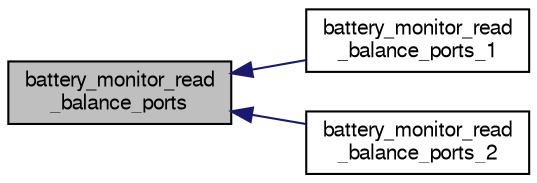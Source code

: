 digraph "battery_monitor_read_balance_ports"
{
  edge [fontname="FreeSans",fontsize="10",labelfontname="FreeSans",labelfontsize="10"];
  node [fontname="FreeSans",fontsize="10",shape=record];
  rankdir="LR";
  Node1 [label="battery_monitor_read\l_balance_ports",height=0.2,width=0.4,color="black", fillcolor="grey75", style="filled", fontcolor="black"];
  Node1 -> Node2 [dir="back",color="midnightblue",fontsize="10",style="solid",fontname="FreeSans"];
  Node2 [label="battery_monitor_read\l_balance_ports_1",height=0.2,width=0.4,color="black", fillcolor="white", style="filled",URL="$battery__monitor_8h.html#a268ccca4135b9e9d0160d8184b0030a7",tooltip="Read Balance ADC 1. "];
  Node1 -> Node3 [dir="back",color="midnightblue",fontsize="10",style="solid",fontname="FreeSans"];
  Node3 [label="battery_monitor_read\l_balance_ports_2",height=0.2,width=0.4,color="black", fillcolor="white", style="filled",URL="$battery__monitor_8h.html#a3283d44df81a2b9e520b39cac928bad6",tooltip="Read Balance ADC 2. "];
}
